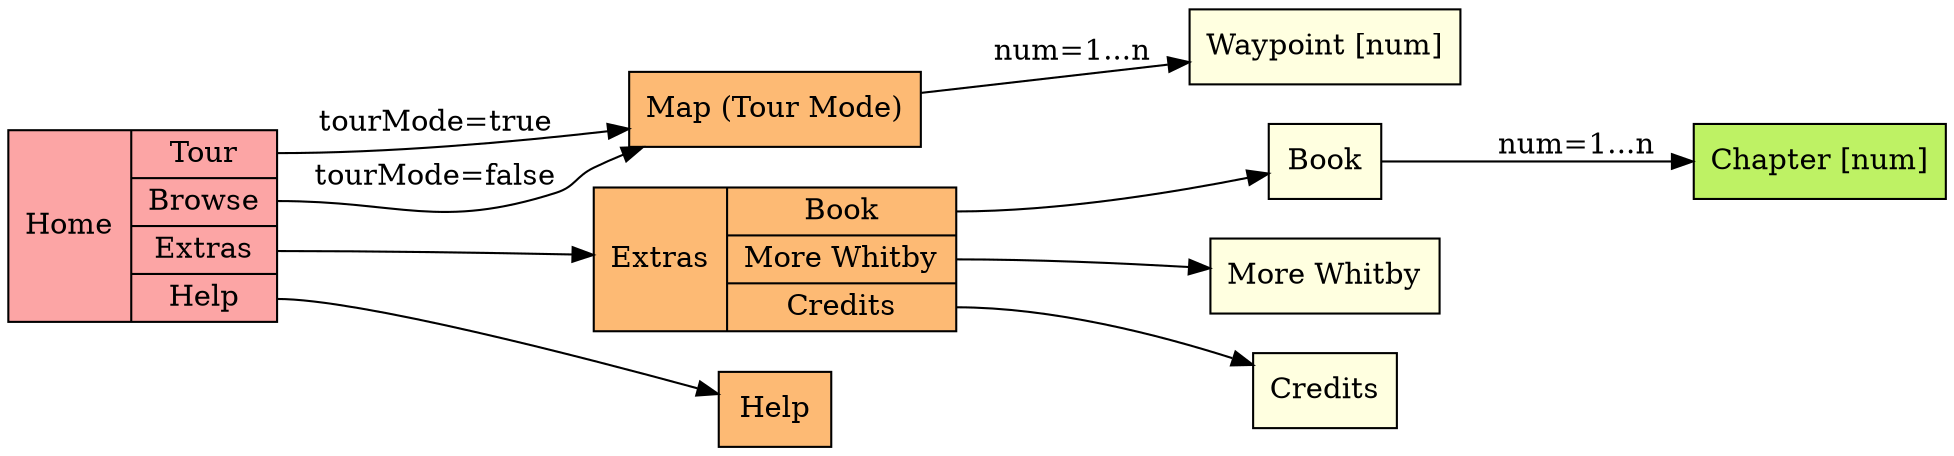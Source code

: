 digraph UserFlow {
  rankdir=LR;

  node [shape=record, style=filled];

  Home [label="{Home | { <button_1> Tour | <button_2> Browse | <button_3> Extras | <button_4> Help }}", fillcolor="#fca5a5", instanceOf="HomeSceneView"];
  
  Extras [label="{Extras | { <extras_button_1> Book | <extras_button_2> More Whitby | <extras_button_3> Credits }}", fillcolor="#fdba74", instanceOf="MenuSceneView"];

  node [shape=record, style=filled];

  Map      [label="Map (Tour Mode)", fillcolor="#fdba74", instanceOf="MapSceneView"];
  Help     [label="Help", fillcolor="#fdba74", instanceOf="HtmlSceneView"];
  Waypoint [label="Waypoint [num]", fillcolor=lightyellow, instanceOf="WaypointSceneView"];
  Book     [label="Book", fillcolor=lightyellow, instanceOf="MenuSceneView"];
  Chapter  [label="Chapter [num]", fillcolor="#bef264", instanceOf="HtmlSceneView"];
  Whitby   [label="More Whitby", fillcolor=lightyellow, instanceOf="HtmlSceneView"];
  Credits  [label="Credits", fillcolor=lightyellow, instanceOf="HtmlSceneView"];

  Home:button_1 -> Map [label="tourMode=true"];
  Home:button_2 -> Map [label="tourMode=false"];
  Home:button_3 -> Extras;
  Home:button_4 -> Help;

  Extras:extras_button_1 -> Book;
  Extras:extras_button_2 -> Whitby;
  Extras:extras_button_3 -> Credits;
  
  Map -> Waypoint [label="num=1...n"];
  Book -> Chapter [label="num=1...n"];
}
